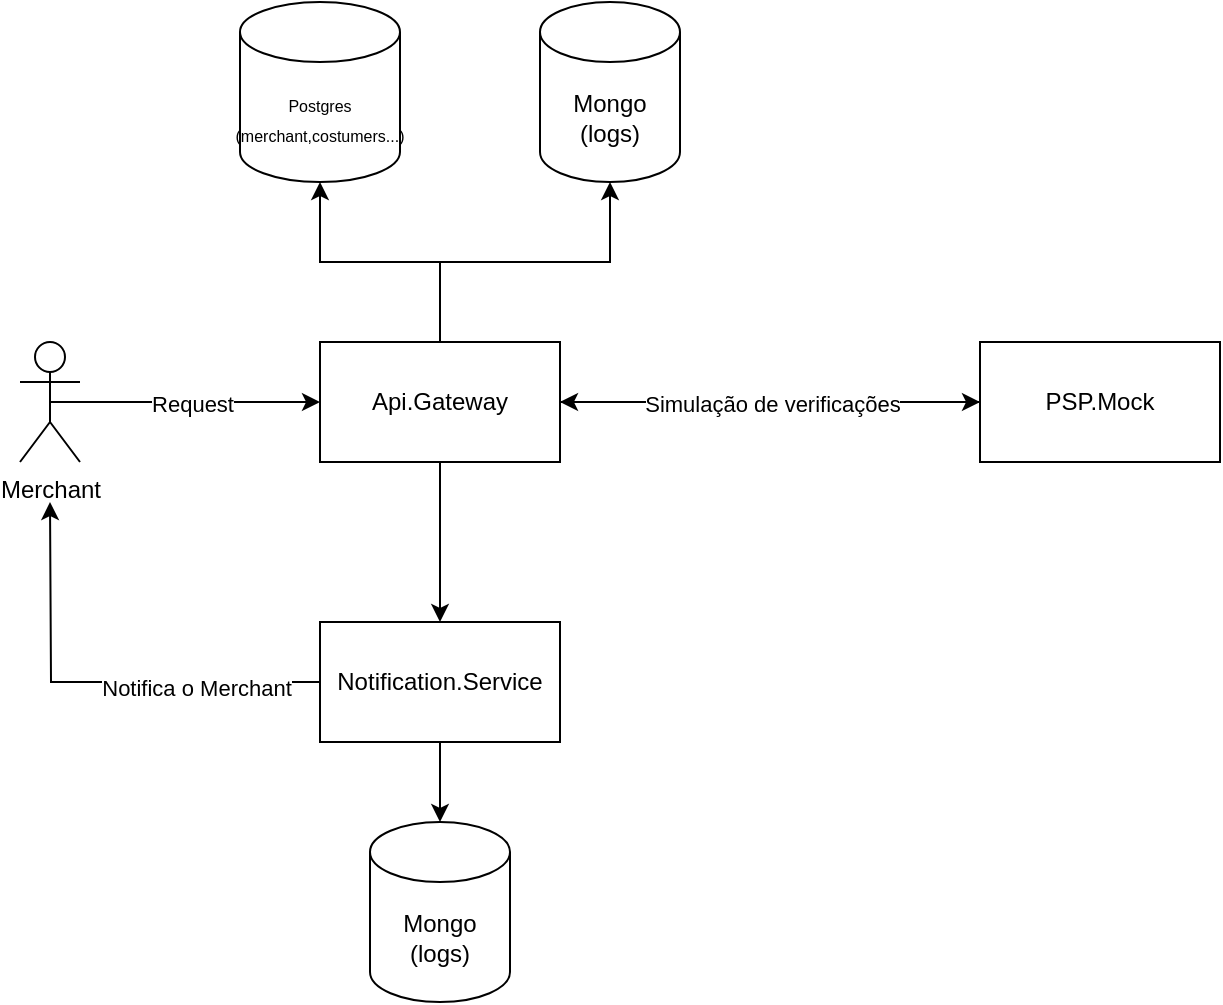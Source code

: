 <mxfile version="26.2.14">
  <diagram name="Página-1" id="pnnTzB59WS-dYGW-AvXR">
    <mxGraphModel dx="868" dy="475" grid="1" gridSize="10" guides="1" tooltips="1" connect="1" arrows="1" fold="1" page="1" pageScale="1" pageWidth="827" pageHeight="1169" math="0" shadow="0">
      <root>
        <object label="" id="0">
          <mxCell />
        </object>
        <mxCell id="1" parent="0" />
        <mxCell id="Ddpf18grtgXzZ0Fvp10h-2" value="Merchant" style="shape=umlActor;verticalLabelPosition=bottom;verticalAlign=top;outlineConnect=0;html=1;" vertex="1" parent="1">
          <mxGeometry x="40" y="220" width="30" height="60" as="geometry" />
        </mxCell>
        <mxCell id="Ddpf18grtgXzZ0Fvp10h-11" style="edgeStyle=orthogonalEdgeStyle;rounded=0;orthogonalLoop=1;jettySize=auto;html=1;entryX=0;entryY=0.5;entryDx=0;entryDy=0;" edge="1" parent="1" source="Ddpf18grtgXzZ0Fvp10h-4" target="Ddpf18grtgXzZ0Fvp10h-9">
          <mxGeometry relative="1" as="geometry" />
        </mxCell>
        <mxCell id="Ddpf18grtgXzZ0Fvp10h-13" style="edgeStyle=orthogonalEdgeStyle;rounded=0;orthogonalLoop=1;jettySize=auto;html=1;" edge="1" parent="1" source="Ddpf18grtgXzZ0Fvp10h-4" target="Ddpf18grtgXzZ0Fvp10h-14">
          <mxGeometry relative="1" as="geometry">
            <mxPoint x="250" y="360" as="targetPoint" />
          </mxGeometry>
        </mxCell>
        <mxCell id="Ddpf18grtgXzZ0Fvp10h-18" style="edgeStyle=orthogonalEdgeStyle;rounded=0;orthogonalLoop=1;jettySize=auto;html=1;" edge="1" parent="1" source="Ddpf18grtgXzZ0Fvp10h-4" target="Ddpf18grtgXzZ0Fvp10h-19">
          <mxGeometry relative="1" as="geometry">
            <mxPoint x="250" y="120" as="targetPoint" />
          </mxGeometry>
        </mxCell>
        <mxCell id="Ddpf18grtgXzZ0Fvp10h-21" style="edgeStyle=orthogonalEdgeStyle;rounded=0;orthogonalLoop=1;jettySize=auto;html=1;" edge="1" parent="1" source="Ddpf18grtgXzZ0Fvp10h-4" target="Ddpf18grtgXzZ0Fvp10h-20">
          <mxGeometry relative="1" as="geometry" />
        </mxCell>
        <mxCell id="Ddpf18grtgXzZ0Fvp10h-4" value="Api.Gateway" style="rounded=0;whiteSpace=wrap;html=1;" vertex="1" parent="1">
          <mxGeometry x="190" y="220" width="120" height="60" as="geometry" />
        </mxCell>
        <mxCell id="Ddpf18grtgXzZ0Fvp10h-5" style="edgeStyle=orthogonalEdgeStyle;rounded=0;orthogonalLoop=1;jettySize=auto;html=1;exitX=0.5;exitY=0.5;exitDx=0;exitDy=0;exitPerimeter=0;entryX=0;entryY=0.5;entryDx=0;entryDy=0;" edge="1" parent="1" source="Ddpf18grtgXzZ0Fvp10h-2" target="Ddpf18grtgXzZ0Fvp10h-4">
          <mxGeometry relative="1" as="geometry" />
        </mxCell>
        <mxCell id="Ddpf18grtgXzZ0Fvp10h-6" value="Request" style="edgeLabel;html=1;align=center;verticalAlign=middle;resizable=0;points=[];" vertex="1" connectable="0" parent="Ddpf18grtgXzZ0Fvp10h-5">
          <mxGeometry x="0.054" y="-1" relative="1" as="geometry">
            <mxPoint as="offset" />
          </mxGeometry>
        </mxCell>
        <mxCell id="Ddpf18grtgXzZ0Fvp10h-12" style="edgeStyle=orthogonalEdgeStyle;rounded=0;orthogonalLoop=1;jettySize=auto;html=1;" edge="1" parent="1" source="Ddpf18grtgXzZ0Fvp10h-9" target="Ddpf18grtgXzZ0Fvp10h-4">
          <mxGeometry relative="1" as="geometry" />
        </mxCell>
        <mxCell id="Ddpf18grtgXzZ0Fvp10h-26" value="Simulação de verificações" style="edgeLabel;html=1;align=center;verticalAlign=middle;resizable=0;points=[];" vertex="1" connectable="0" parent="Ddpf18grtgXzZ0Fvp10h-12">
          <mxGeometry x="-0.009" y="1" relative="1" as="geometry">
            <mxPoint as="offset" />
          </mxGeometry>
        </mxCell>
        <mxCell id="Ddpf18grtgXzZ0Fvp10h-9" value="PSP.Mock" style="rounded=0;whiteSpace=wrap;html=1;" vertex="1" parent="1">
          <mxGeometry x="520" y="220" width="120" height="60" as="geometry" />
        </mxCell>
        <mxCell id="Ddpf18grtgXzZ0Fvp10h-15" style="edgeStyle=orthogonalEdgeStyle;rounded=0;orthogonalLoop=1;jettySize=auto;html=1;" edge="1" parent="1" source="Ddpf18grtgXzZ0Fvp10h-14">
          <mxGeometry relative="1" as="geometry">
            <mxPoint x="55" y="300" as="targetPoint" />
          </mxGeometry>
        </mxCell>
        <mxCell id="Ddpf18grtgXzZ0Fvp10h-16" value="Notifica o Merchant" style="edgeLabel;html=1;align=center;verticalAlign=middle;resizable=0;points=[];" vertex="1" connectable="0" parent="Ddpf18grtgXzZ0Fvp10h-15">
          <mxGeometry x="-0.446" y="3" relative="1" as="geometry">
            <mxPoint as="offset" />
          </mxGeometry>
        </mxCell>
        <mxCell id="Ddpf18grtgXzZ0Fvp10h-14" value="Notification.Service" style="rounded=0;whiteSpace=wrap;html=1;" vertex="1" parent="1">
          <mxGeometry x="190" y="360" width="120" height="60" as="geometry" />
        </mxCell>
        <mxCell id="Ddpf18grtgXzZ0Fvp10h-19" value="&lt;font style=&quot;font-size: 8px;&quot;&gt;Postgres&lt;br&gt;(merchant,costumers...)&lt;/font&gt;" style="shape=cylinder3;whiteSpace=wrap;html=1;boundedLbl=1;backgroundOutline=1;size=15;" vertex="1" parent="1">
          <mxGeometry x="150" y="50" width="80" height="90" as="geometry" />
        </mxCell>
        <mxCell id="Ddpf18grtgXzZ0Fvp10h-20" value="Mongo&lt;div&gt;(logs)&lt;/div&gt;" style="shape=cylinder3;whiteSpace=wrap;html=1;boundedLbl=1;backgroundOutline=1;size=15;" vertex="1" parent="1">
          <mxGeometry x="300" y="50" width="70" height="90" as="geometry" />
        </mxCell>
        <mxCell id="Ddpf18grtgXzZ0Fvp10h-24" value="Mongo&lt;div&gt;(logs)&lt;/div&gt;" style="shape=cylinder3;whiteSpace=wrap;html=1;boundedLbl=1;backgroundOutline=1;size=15;" vertex="1" parent="1">
          <mxGeometry x="215" y="460" width="70" height="90" as="geometry" />
        </mxCell>
        <mxCell id="Ddpf18grtgXzZ0Fvp10h-25" style="edgeStyle=orthogonalEdgeStyle;rounded=0;orthogonalLoop=1;jettySize=auto;html=1;entryX=0.5;entryY=0;entryDx=0;entryDy=0;entryPerimeter=0;" edge="1" parent="1" source="Ddpf18grtgXzZ0Fvp10h-14" target="Ddpf18grtgXzZ0Fvp10h-24">
          <mxGeometry relative="1" as="geometry" />
        </mxCell>
      </root>
    </mxGraphModel>
  </diagram>
</mxfile>

